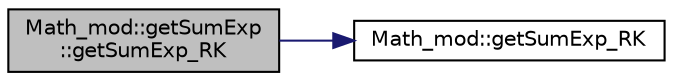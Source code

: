 digraph "Math_mod::getSumExp::getSumExp_RK"
{
 // LATEX_PDF_SIZE
  edge [fontname="Helvetica",fontsize="10",labelfontname="Helvetica",labelfontsize="10"];
  node [fontname="Helvetica",fontsize="10",shape=record];
  rankdir="LR";
  Node1 [label="Math_mod::getSumExp\l::getSumExp_RK",height=0.2,width=0.4,color="black", fillcolor="grey75", style="filled", fontcolor="black",tooltip="Return the logarithm of the sum of the exponential of the input real vector robustly (without overflo..."];
  Node1 -> Node2 [color="midnightblue",fontsize="10",style="solid",fontname="Helvetica"];
  Node2 [label="Math_mod::getSumExp_RK",height=0.2,width=0.4,color="black", fillcolor="white", style="filled",URL="$namespaceMath__mod.html#a3974fffdcda7a33913960e0999a34b96",tooltip="Return the logarithm of the sum of the exponential of the input real vector robustly (without overflo..."];
}
